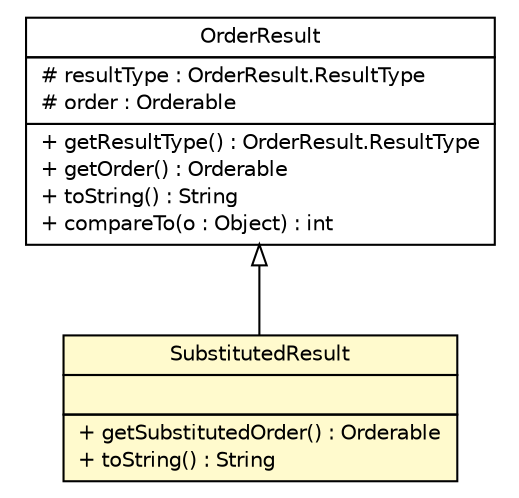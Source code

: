 #!/usr/local/bin/dot
#
# Class diagram 
# Generated by UMLGraph version 5.2 (http://www.umlgraph.org/)
#

digraph G {
	edge [fontname="Helvetica",fontsize=10,labelfontname="Helvetica",labelfontsize=10];
	node [fontname="Helvetica",fontsize=10,shape=plaintext];
	nodesep=0.25;
	ranksep=0.5;
	// dip.order.result.SubstitutedResult
	c4944 [label=<<table title="dip.order.result.SubstitutedResult" border="0" cellborder="1" cellspacing="0" cellpadding="2" port="p" bgcolor="lemonChiffon" href="./SubstitutedResult.html">
		<tr><td><table border="0" cellspacing="0" cellpadding="1">
<tr><td align="center" balign="center"> SubstitutedResult </td></tr>
		</table></td></tr>
		<tr><td><table border="0" cellspacing="0" cellpadding="1">
<tr><td align="left" balign="left">  </td></tr>
		</table></td></tr>
		<tr><td><table border="0" cellspacing="0" cellpadding="1">
<tr><td align="left" balign="left"> + getSubstitutedOrder() : Orderable </td></tr>
<tr><td align="left" balign="left"> + toString() : String </td></tr>
		</table></td></tr>
		</table>>, fontname="Helvetica", fontcolor="black", fontsize=10.0];
	// dip.order.result.OrderResult
	c4949 [label=<<table title="dip.order.result.OrderResult" border="0" cellborder="1" cellspacing="0" cellpadding="2" port="p" href="./OrderResult.html">
		<tr><td><table border="0" cellspacing="0" cellpadding="1">
<tr><td align="center" balign="center"> OrderResult </td></tr>
		</table></td></tr>
		<tr><td><table border="0" cellspacing="0" cellpadding="1">
<tr><td align="left" balign="left"> # resultType : OrderResult.ResultType </td></tr>
<tr><td align="left" balign="left"> # order : Orderable </td></tr>
		</table></td></tr>
		<tr><td><table border="0" cellspacing="0" cellpadding="1">
<tr><td align="left" balign="left"> + getResultType() : OrderResult.ResultType </td></tr>
<tr><td align="left" balign="left"> + getOrder() : Orderable </td></tr>
<tr><td align="left" balign="left"> + toString() : String </td></tr>
<tr><td align="left" balign="left"> + compareTo(o : Object) : int </td></tr>
		</table></td></tr>
		</table>>, fontname="Helvetica", fontcolor="black", fontsize=10.0];
	//dip.order.result.SubstitutedResult extends dip.order.result.OrderResult
	c4949:p -> c4944:p [dir=back,arrowtail=empty];
}

